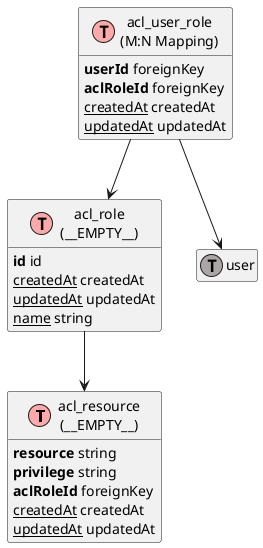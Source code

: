 @startuml
' uncomment the line below if you're using computer with a retina display
' skinparam dpi 300
!define Table(name,desc) class name as "desc" << (T,#FFAAAA) >>
!define ForeignTable(name,desc) class name as "desc" << (T,#ada6a6) >>
!define TranslationTable(name,desc) class name as "desc" << (I,#4286f4) >>
' we use bold for primary key
' green color for unique
' and underscore for not_null
!define primary_key(x) <b>x</b>
!define unique(x) <color:green>x</color>
!define not_null(x) <u>x</u>
' other tags available:
' <i></i>
' <back:COLOR></color>, where color is a color name or html color code
' (#FFAACC)
' see: http://plantuml.com/classes.html#More
hide methods
hide stereotypes
hide empty members
skinparam backgroundColor #FFFFFF

' entities

Table(ShopwareCoreFrameworkAclResourceAclResourceDefinition, "acl_resource\n(__EMPTY__)") {
   primary_key(resource) string
   primary_key(privilege) string
   primary_key(aclRoleId) foreignKey
   not_null(createdAt) createdAt
   not_null(updatedAt) updatedAt
}
Table(ShopwareCoreFrameworkAclRoleAclRoleDefinition, "acl_role\n(__EMPTY__)") {
   primary_key(id) id
   not_null(createdAt) createdAt
   not_null(updatedAt) updatedAt
   not_null(name) string
}
Table(ShopwareCoreFrameworkAclRoleAclUserRoleDefinition, "acl_user_role\n(M:N Mapping)") {
   primary_key(userId) foreignKey
   primary_key(aclRoleId) foreignKey
   not_null(createdAt) createdAt
   not_null(updatedAt) updatedAt
}
ForeignTable(ShopwareCoreSystemUserUserDefinition, "user") {
}

' relationshipd

ShopwareCoreFrameworkAclRoleAclRoleDefinition --> ShopwareCoreFrameworkAclResourceAclResourceDefinition
ShopwareCoreFrameworkAclRoleAclUserRoleDefinition --> ShopwareCoreFrameworkAclRoleAclRoleDefinition
ShopwareCoreFrameworkAclRoleAclUserRoleDefinition --> ShopwareCoreSystemUserUserDefinition
@enduml
